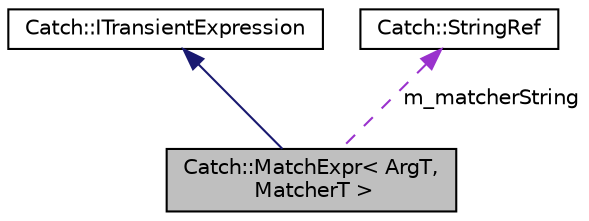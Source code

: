 digraph "Catch::MatchExpr&lt; ArgT, MatcherT &gt;"
{
 // LATEX_PDF_SIZE
  bgcolor="transparent";
  edge [fontname="Helvetica",fontsize="10",labelfontname="Helvetica",labelfontsize="10"];
  node [fontname="Helvetica",fontsize="10",shape=record];
  Node1 [label="Catch::MatchExpr\< ArgT,\l MatcherT \>",height=0.2,width=0.4,color="black", fillcolor="grey75", style="filled", fontcolor="black",tooltip=" "];
  Node2 -> Node1 [dir="back",color="midnightblue",fontsize="10",style="solid",fontname="Helvetica"];
  Node2 [label="Catch::ITransientExpression",height=0.2,width=0.4,color="black",URL="$structCatch_1_1ITransientExpression.html",tooltip=" "];
  Node3 -> Node1 [dir="back",color="darkorchid3",fontsize="10",style="dashed",label=" m_matcherString" ,fontname="Helvetica"];
  Node3 [label="Catch::StringRef",height=0.2,width=0.4,color="black",URL="$classCatch_1_1StringRef.html",tooltip=" "];
}
